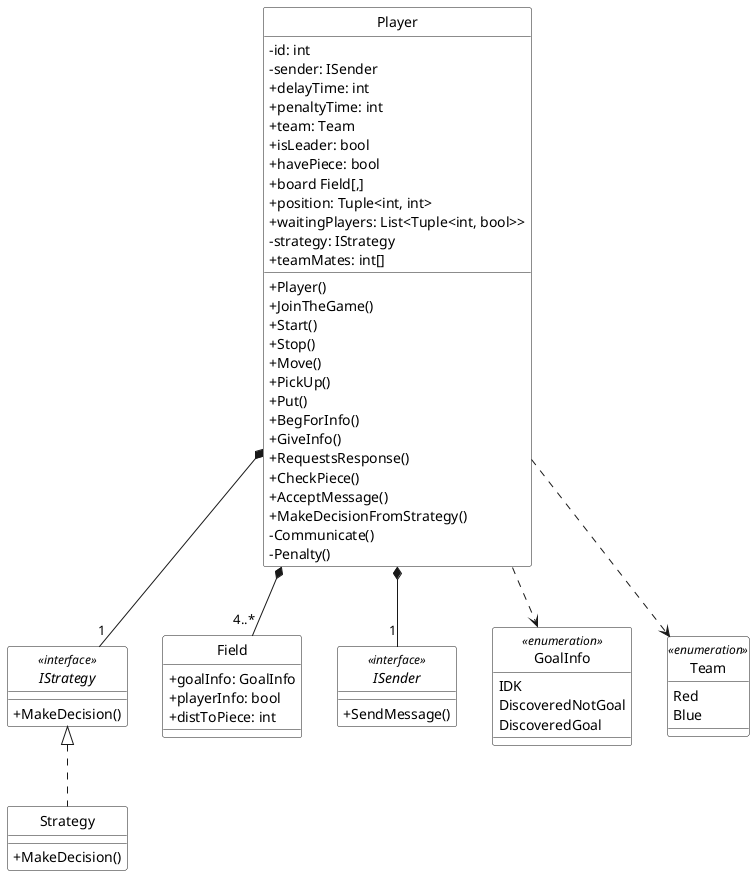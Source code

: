 @startuml
skinparam shadowing false
skinparam monochrome true
skinparam classAttributeIconSize 0
hide circles

skinparam class {
BackgroundColor white
}

IStrategy <|.. Strategy
Player *-- "4..*" Field
Player *-- "1" IStrategy
Player *-- "1" ISender
Player ..> GoalInfo
Player ..> Team

class Player {
- id: int
- sender: ISender
+ delayTime: int
+ penaltyTime: int
+ team: Team
+ isLeader: bool
+ havePiece: bool
+ board Field[,]
+ position: Tuple<int, int>
+ waitingPlayers: List<Tuple<int, bool>>
- strategy: IStrategy
+ teamMates: int[]

+ Player()
+ JoinTheGame()
+ Start()
+ Stop()
+ Move()
+ PickUp()
+ Put()
+ BegForInfo()
+ GiveInfo()
+ RequestsResponse()
+ CheckPiece()
+ AcceptMessage()
+ MakeDecisionFromStrategy()
- Communicate()
- Penalty()
}

class Field{
+ goalInfo: GoalInfo
+ playerInfo: bool
+ distToPiece: int
}

interface IStrategy <<interface>> {
+ MakeDecision()
}

interface ISender <<interface>> {
+ SendMessage()
}


class Strategy {
+ MakeDecision()
}

enum Team <<enumeration>> {
Red
Blue
}

enum GoalInfo <<enumeration>> {
IDK
DiscoveredNotGoal
DiscoveredGoal
}
@enduml
